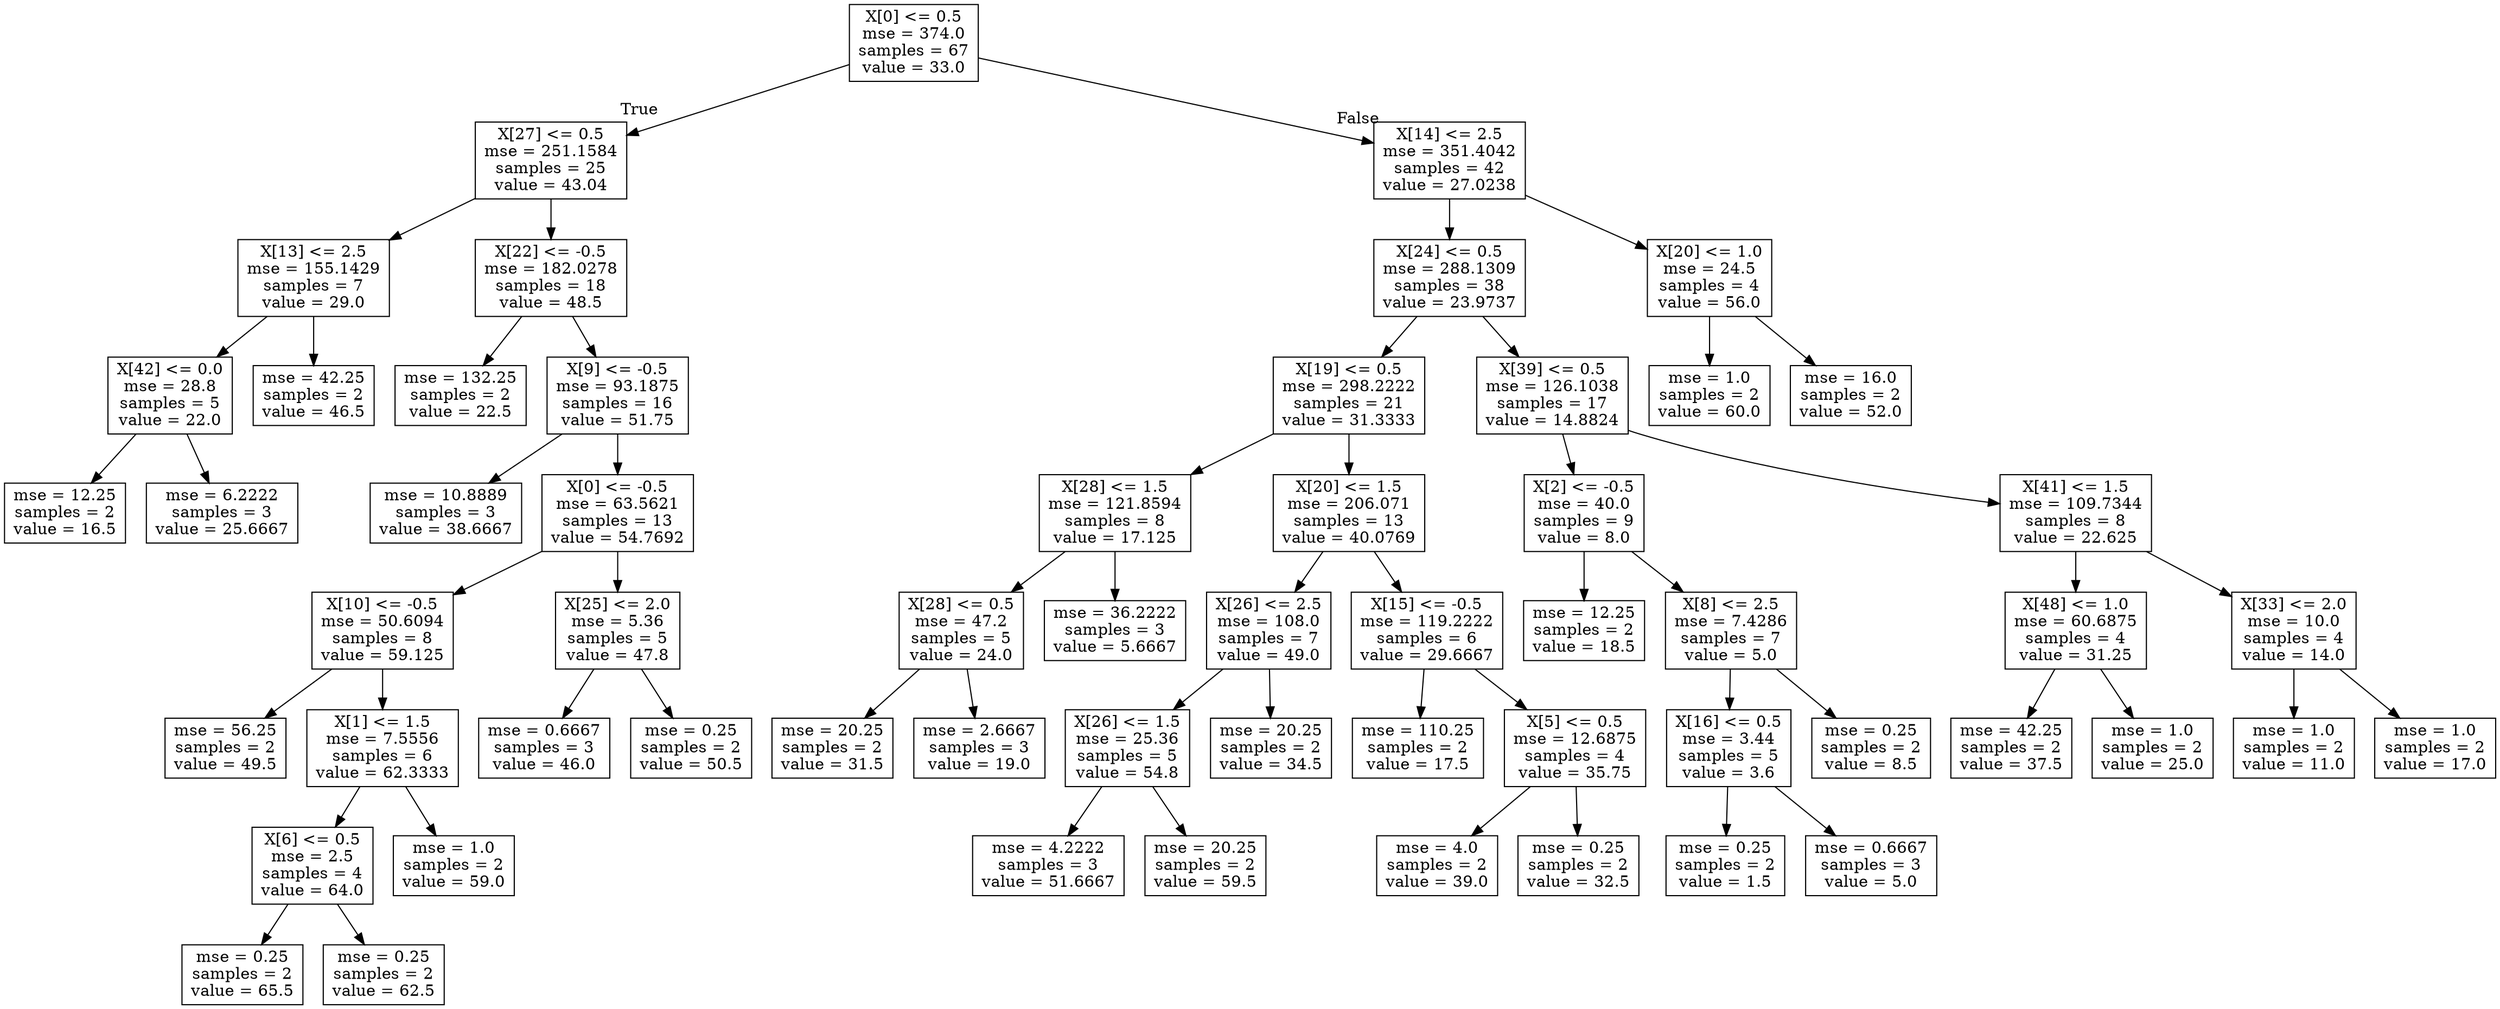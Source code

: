 digraph Tree {
node [shape=box] ;
0 [label="X[0] <= 0.5\nmse = 374.0\nsamples = 67\nvalue = 33.0"] ;
1 [label="X[27] <= 0.5\nmse = 251.1584\nsamples = 25\nvalue = 43.04"] ;
0 -> 1 [labeldistance=2.5, labelangle=45, headlabel="True"] ;
2 [label="X[13] <= 2.5\nmse = 155.1429\nsamples = 7\nvalue = 29.0"] ;
1 -> 2 ;
3 [label="X[42] <= 0.0\nmse = 28.8\nsamples = 5\nvalue = 22.0"] ;
2 -> 3 ;
4 [label="mse = 12.25\nsamples = 2\nvalue = 16.5"] ;
3 -> 4 ;
5 [label="mse = 6.2222\nsamples = 3\nvalue = 25.6667"] ;
3 -> 5 ;
6 [label="mse = 42.25\nsamples = 2\nvalue = 46.5"] ;
2 -> 6 ;
7 [label="X[22] <= -0.5\nmse = 182.0278\nsamples = 18\nvalue = 48.5"] ;
1 -> 7 ;
8 [label="mse = 132.25\nsamples = 2\nvalue = 22.5"] ;
7 -> 8 ;
9 [label="X[9] <= -0.5\nmse = 93.1875\nsamples = 16\nvalue = 51.75"] ;
7 -> 9 ;
10 [label="mse = 10.8889\nsamples = 3\nvalue = 38.6667"] ;
9 -> 10 ;
11 [label="X[0] <= -0.5\nmse = 63.5621\nsamples = 13\nvalue = 54.7692"] ;
9 -> 11 ;
12 [label="X[10] <= -0.5\nmse = 50.6094\nsamples = 8\nvalue = 59.125"] ;
11 -> 12 ;
13 [label="mse = 56.25\nsamples = 2\nvalue = 49.5"] ;
12 -> 13 ;
14 [label="X[1] <= 1.5\nmse = 7.5556\nsamples = 6\nvalue = 62.3333"] ;
12 -> 14 ;
15 [label="X[6] <= 0.5\nmse = 2.5\nsamples = 4\nvalue = 64.0"] ;
14 -> 15 ;
16 [label="mse = 0.25\nsamples = 2\nvalue = 65.5"] ;
15 -> 16 ;
17 [label="mse = 0.25\nsamples = 2\nvalue = 62.5"] ;
15 -> 17 ;
18 [label="mse = 1.0\nsamples = 2\nvalue = 59.0"] ;
14 -> 18 ;
19 [label="X[25] <= 2.0\nmse = 5.36\nsamples = 5\nvalue = 47.8"] ;
11 -> 19 ;
20 [label="mse = 0.6667\nsamples = 3\nvalue = 46.0"] ;
19 -> 20 ;
21 [label="mse = 0.25\nsamples = 2\nvalue = 50.5"] ;
19 -> 21 ;
22 [label="X[14] <= 2.5\nmse = 351.4042\nsamples = 42\nvalue = 27.0238"] ;
0 -> 22 [labeldistance=2.5, labelangle=-45, headlabel="False"] ;
23 [label="X[24] <= 0.5\nmse = 288.1309\nsamples = 38\nvalue = 23.9737"] ;
22 -> 23 ;
24 [label="X[19] <= 0.5\nmse = 298.2222\nsamples = 21\nvalue = 31.3333"] ;
23 -> 24 ;
25 [label="X[28] <= 1.5\nmse = 121.8594\nsamples = 8\nvalue = 17.125"] ;
24 -> 25 ;
26 [label="X[28] <= 0.5\nmse = 47.2\nsamples = 5\nvalue = 24.0"] ;
25 -> 26 ;
27 [label="mse = 20.25\nsamples = 2\nvalue = 31.5"] ;
26 -> 27 ;
28 [label="mse = 2.6667\nsamples = 3\nvalue = 19.0"] ;
26 -> 28 ;
29 [label="mse = 36.2222\nsamples = 3\nvalue = 5.6667"] ;
25 -> 29 ;
30 [label="X[20] <= 1.5\nmse = 206.071\nsamples = 13\nvalue = 40.0769"] ;
24 -> 30 ;
31 [label="X[26] <= 2.5\nmse = 108.0\nsamples = 7\nvalue = 49.0"] ;
30 -> 31 ;
32 [label="X[26] <= 1.5\nmse = 25.36\nsamples = 5\nvalue = 54.8"] ;
31 -> 32 ;
33 [label="mse = 4.2222\nsamples = 3\nvalue = 51.6667"] ;
32 -> 33 ;
34 [label="mse = 20.25\nsamples = 2\nvalue = 59.5"] ;
32 -> 34 ;
35 [label="mse = 20.25\nsamples = 2\nvalue = 34.5"] ;
31 -> 35 ;
36 [label="X[15] <= -0.5\nmse = 119.2222\nsamples = 6\nvalue = 29.6667"] ;
30 -> 36 ;
37 [label="mse = 110.25\nsamples = 2\nvalue = 17.5"] ;
36 -> 37 ;
38 [label="X[5] <= 0.5\nmse = 12.6875\nsamples = 4\nvalue = 35.75"] ;
36 -> 38 ;
39 [label="mse = 4.0\nsamples = 2\nvalue = 39.0"] ;
38 -> 39 ;
40 [label="mse = 0.25\nsamples = 2\nvalue = 32.5"] ;
38 -> 40 ;
41 [label="X[39] <= 0.5\nmse = 126.1038\nsamples = 17\nvalue = 14.8824"] ;
23 -> 41 ;
42 [label="X[2] <= -0.5\nmse = 40.0\nsamples = 9\nvalue = 8.0"] ;
41 -> 42 ;
43 [label="mse = 12.25\nsamples = 2\nvalue = 18.5"] ;
42 -> 43 ;
44 [label="X[8] <= 2.5\nmse = 7.4286\nsamples = 7\nvalue = 5.0"] ;
42 -> 44 ;
45 [label="X[16] <= 0.5\nmse = 3.44\nsamples = 5\nvalue = 3.6"] ;
44 -> 45 ;
46 [label="mse = 0.25\nsamples = 2\nvalue = 1.5"] ;
45 -> 46 ;
47 [label="mse = 0.6667\nsamples = 3\nvalue = 5.0"] ;
45 -> 47 ;
48 [label="mse = 0.25\nsamples = 2\nvalue = 8.5"] ;
44 -> 48 ;
49 [label="X[41] <= 1.5\nmse = 109.7344\nsamples = 8\nvalue = 22.625"] ;
41 -> 49 ;
50 [label="X[48] <= 1.0\nmse = 60.6875\nsamples = 4\nvalue = 31.25"] ;
49 -> 50 ;
51 [label="mse = 42.25\nsamples = 2\nvalue = 37.5"] ;
50 -> 51 ;
52 [label="mse = 1.0\nsamples = 2\nvalue = 25.0"] ;
50 -> 52 ;
53 [label="X[33] <= 2.0\nmse = 10.0\nsamples = 4\nvalue = 14.0"] ;
49 -> 53 ;
54 [label="mse = 1.0\nsamples = 2\nvalue = 11.0"] ;
53 -> 54 ;
55 [label="mse = 1.0\nsamples = 2\nvalue = 17.0"] ;
53 -> 55 ;
56 [label="X[20] <= 1.0\nmse = 24.5\nsamples = 4\nvalue = 56.0"] ;
22 -> 56 ;
57 [label="mse = 1.0\nsamples = 2\nvalue = 60.0"] ;
56 -> 57 ;
58 [label="mse = 16.0\nsamples = 2\nvalue = 52.0"] ;
56 -> 58 ;
}